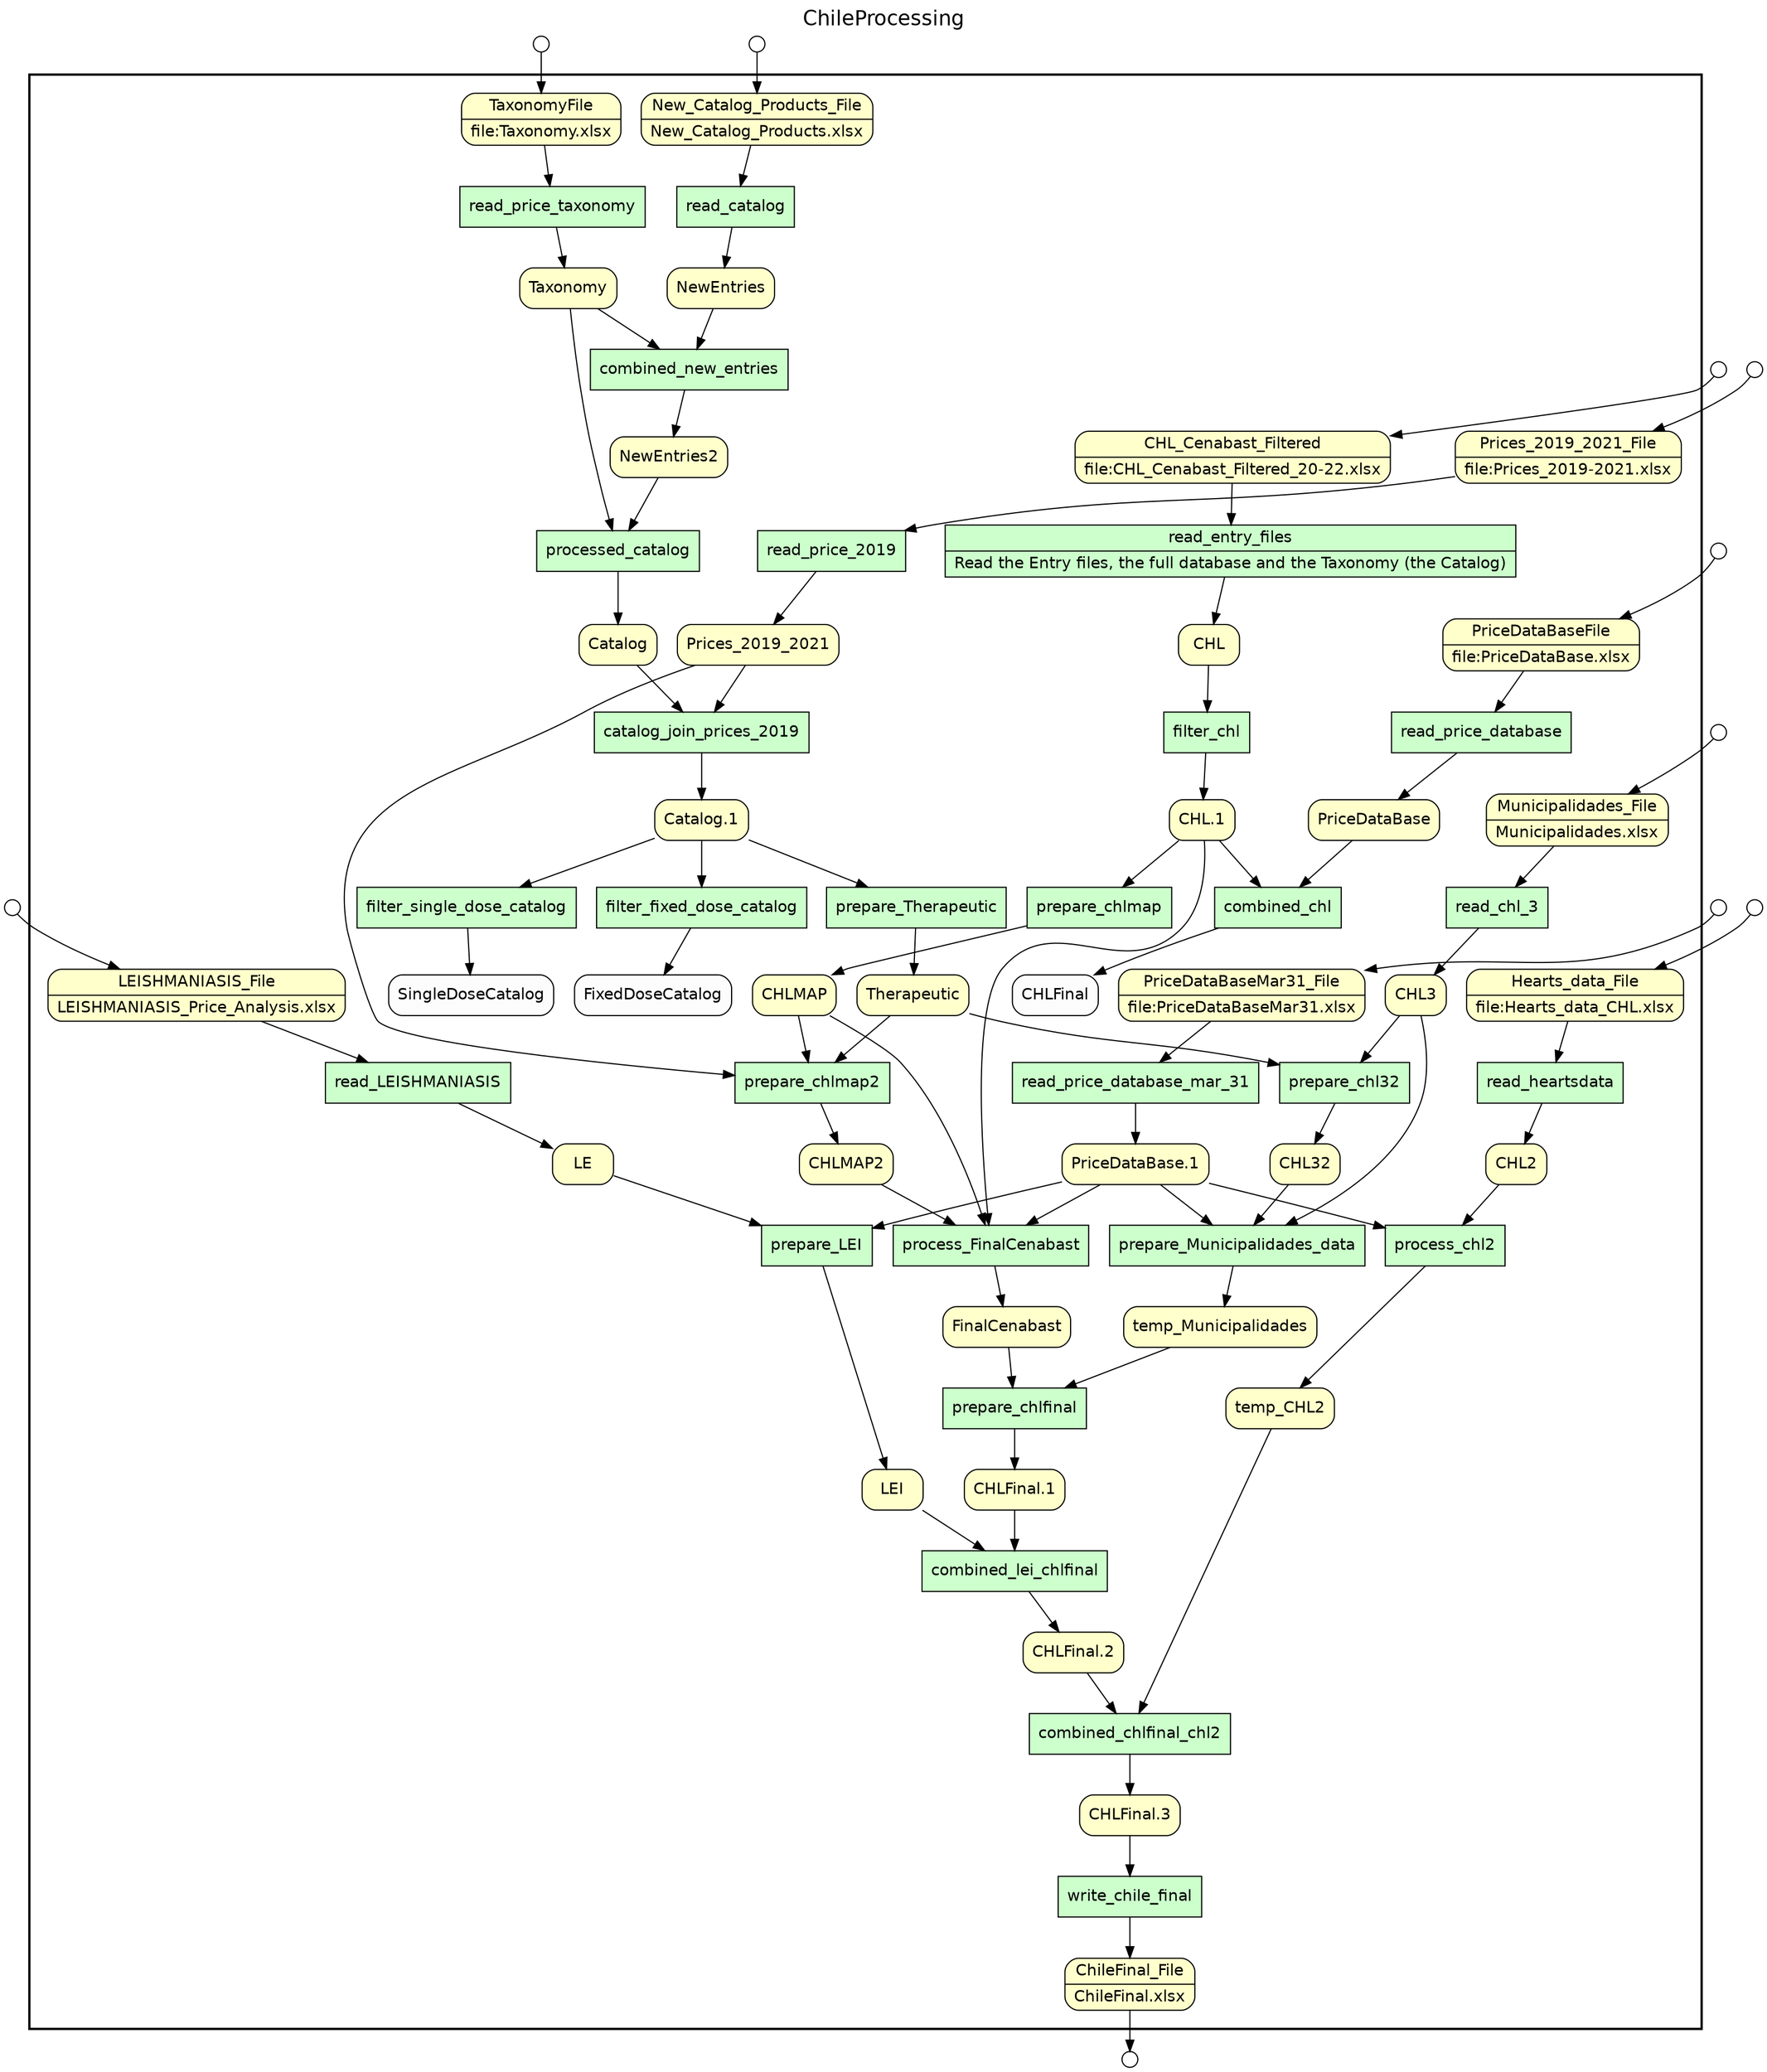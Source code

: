 
/* Start of top-level graph */
digraph Workflow {
rankdir=TB

/* Title for graph */
fontname=Helvetica; fontsize=18; labelloc=t
label=ChileProcessing

/* Start of double cluster for drawing box around nodes in workflow */
subgraph cluster_workflow_box_outer { label=""; color=black; penwidth=2
subgraph cluster_workflow_box_inner { label=""; penwidth=0

/* Style for nodes representing atomic programs in workflow */
node[shape=box style=filled fillcolor="#CCFFCC" peripheries=1 fontname=Helvetica]

/* Nodes representing atomic programs in workflow */
read_entry_files [shape=record rankdir=LR label="{<f0> read_entry_files |<f1> Read the Entry files, the full database and the Taxonomy (the Catalog)}"];
filter_chl
read_price_database
read_price_2019
read_price_taxonomy
combined_chl
read_catalog
combined_new_entries
processed_catalog
catalog_join_prices_2019
filter_fixed_dose_catalog
filter_single_dose_catalog
prepare_chlmap
prepare_Therapeutic
prepare_chlmap2
read_price_database_mar_31
process_FinalCenabast
read_chl_3
prepare_chl32
prepare_Municipalidades_data
prepare_chlfinal
read_LEISHMANIASIS
prepare_LEI
combined_lei_chlfinal
read_heartsdata
process_chl2
combined_chlfinal_chl2
write_chile_final

/* Style for nodes representing non-parameter data channels in workflow */
node[shape=box style="rounded,filled" fillcolor="#FFFFCC" peripheries=1 fontname=Helvetica]

/* Nodes for non-parameter data channels in workflow */
ChileFinal_File [shape=record rankdir=LR label="{<f0> ChileFinal_File |<f1> ChileFinal.xlsx}"];
CHL_Cenabast_Filtered [shape=record rankdir=LR label="{<f0> CHL_Cenabast_Filtered |<f1> file\:CHL_Cenabast_Filtered_20-22.xlsx}"];
CHL
PriceDataBaseFile [shape=record rankdir=LR label="{<f0> PriceDataBaseFile |<f1> file\:PriceDataBase.xlsx}"];
Prices_2019_2021_File [shape=record rankdir=LR label="{<f0> Prices_2019_2021_File |<f1> file\:Prices_2019-2021.xlsx}"];
TaxonomyFile [shape=record rankdir=LR label="{<f0> TaxonomyFile |<f1> file\:Taxonomy.xlsx}"];
"CHL.1"
PriceDataBase
New_Catalog_Products_File [shape=record rankdir=LR label="{<f0> New_Catalog_Products_File |<f1> New_Catalog_Products.xlsx}"];
NewEntries
Taxonomy
NewEntries2
Catalog
Prices_2019_2021
"Catalog.1"
CHLMAP
Therapeutic
PriceDataBaseMar31_File [shape=record rankdir=LR label="{<f0> PriceDataBaseMar31_File |<f1> file\:PriceDataBaseMar31.xlsx}"];
"PriceDataBase.1"
CHLMAP2
Municipalidades_File [shape=record rankdir=LR label="{<f0> Municipalidades_File |<f1> Municipalidades.xlsx}"];
CHL3
CHL32
FinalCenabast
temp_Municipalidades
LEISHMANIASIS_File [shape=record rankdir=LR label="{<f0> LEISHMANIASIS_File |<f1> LEISHMANIASIS_Price_Analysis.xlsx}"];
LE
"CHLFinal.1"
LEI
Hearts_data_File [shape=record rankdir=LR label="{<f0> Hearts_data_File |<f1> file\:Hearts_data_CHL.xlsx}"];
CHL2
"CHLFinal.2"
temp_CHL2
"CHLFinal.3"

/* Style for nodes representing parameter channels in workflow */
node[shape=box style="rounded,filled" fillcolor="#FCFCFC" peripheries=1 fontname=Helvetica]

/* Nodes representing parameter channels in workflow */

/* Edges representing connections between programs and channels */
read_entry_files -> CHL
CHL_Cenabast_Filtered -> read_entry_files
filter_chl -> "CHL.1"
CHL -> filter_chl
read_price_database -> PriceDataBase
PriceDataBaseFile -> read_price_database
read_price_2019 -> Prices_2019_2021
Prices_2019_2021_File -> read_price_2019
read_price_taxonomy -> Taxonomy
TaxonomyFile -> read_price_taxonomy
combined_chl -> CHLFinal
"CHL.1" -> combined_chl
PriceDataBase -> combined_chl
read_catalog -> NewEntries
New_Catalog_Products_File -> read_catalog
combined_new_entries -> NewEntries2
NewEntries -> combined_new_entries
Taxonomy -> combined_new_entries
processed_catalog -> Catalog
NewEntries2 -> processed_catalog
Taxonomy -> processed_catalog
catalog_join_prices_2019 -> "Catalog.1"
Catalog -> catalog_join_prices_2019
Prices_2019_2021 -> catalog_join_prices_2019
filter_fixed_dose_catalog -> FixedDoseCatalog
"Catalog.1" -> filter_fixed_dose_catalog
filter_single_dose_catalog -> SingleDoseCatalog
"Catalog.1" -> filter_single_dose_catalog
prepare_chlmap -> CHLMAP
"CHL.1" -> prepare_chlmap
prepare_Therapeutic -> Therapeutic
"Catalog.1" -> prepare_Therapeutic
prepare_chlmap2 -> CHLMAP2
CHLMAP -> prepare_chlmap2
Prices_2019_2021 -> prepare_chlmap2
Therapeutic -> prepare_chlmap2
read_price_database_mar_31 -> "PriceDataBase.1"
PriceDataBaseMar31_File -> read_price_database_mar_31
process_FinalCenabast -> FinalCenabast
CHLMAP -> process_FinalCenabast
"PriceDataBase.1" -> process_FinalCenabast
CHLMAP2 -> process_FinalCenabast
"CHL.1" -> process_FinalCenabast
read_chl_3 -> CHL3
Municipalidades_File -> read_chl_3
prepare_chl32 -> CHL32
CHL3 -> prepare_chl32
Therapeutic -> prepare_chl32
prepare_Municipalidades_data -> temp_Municipalidades
CHL3 -> prepare_Municipalidades_data
"PriceDataBase.1" -> prepare_Municipalidades_data
CHL32 -> prepare_Municipalidades_data
prepare_chlfinal -> "CHLFinal.1"
FinalCenabast -> prepare_chlfinal
temp_Municipalidades -> prepare_chlfinal
read_LEISHMANIASIS -> LE
LEISHMANIASIS_File -> read_LEISHMANIASIS
prepare_LEI -> LEI
LE -> prepare_LEI
"PriceDataBase.1" -> prepare_LEI
combined_lei_chlfinal -> "CHLFinal.2"
"CHLFinal.1" -> combined_lei_chlfinal
LEI -> combined_lei_chlfinal
read_heartsdata -> CHL2
Hearts_data_File -> read_heartsdata
process_chl2 -> temp_CHL2
CHL2 -> process_chl2
"PriceDataBase.1" -> process_chl2
combined_chlfinal_chl2 -> "CHLFinal.3"
"CHLFinal.2" -> combined_chlfinal_chl2
temp_CHL2 -> combined_chlfinal_chl2
write_chile_final -> ChileFinal_File
"CHLFinal.3" -> write_chile_final

/* End of double cluster for drawing box around nodes in workflow */
}}

/* Style for nodes representing workflow input ports */
node[shape=circle style="rounded,filled" fillcolor="#FFFFFF" peripheries=1 fontname=Helvetica width=0.2]

/* Nodes representing workflow input ports */
CHL_Cenabast_Filtered_input_port [label=""]
PriceDataBaseFile_input_port [label=""]
Prices_2019_2021_File_input_port [label=""]
TaxonomyFile_input_port [label=""]
New_Catalog_Products_File_input_port [label=""]
Municipalidades_File_input_port [label=""]
LEISHMANIASIS_File_input_port [label=""]
PriceDataBaseMar31_File_input_port [label=""]
Hearts_data_File_input_port [label=""]

/* Style for nodes representing workflow output ports */
node[shape=circle style="rounded,filled" fillcolor="#FFFFFF" peripheries=1 fontname=Helvetica width=0.2]

/* Nodes representing workflow output ports */
ChileFinal_File_output_port [label=""]

/* Edges from input ports to channels */
CHL_Cenabast_Filtered_input_port -> CHL_Cenabast_Filtered
PriceDataBaseFile_input_port -> PriceDataBaseFile
Prices_2019_2021_File_input_port -> Prices_2019_2021_File
TaxonomyFile_input_port -> TaxonomyFile
New_Catalog_Products_File_input_port -> New_Catalog_Products_File
Municipalidades_File_input_port -> Municipalidades_File
LEISHMANIASIS_File_input_port -> LEISHMANIASIS_File
PriceDataBaseMar31_File_input_port -> PriceDataBaseMar31_File
Hearts_data_File_input_port -> Hearts_data_File

/* Edges from channels to output ports */
ChileFinal_File -> ChileFinal_File_output_port

/* End of top-level graph */
}
